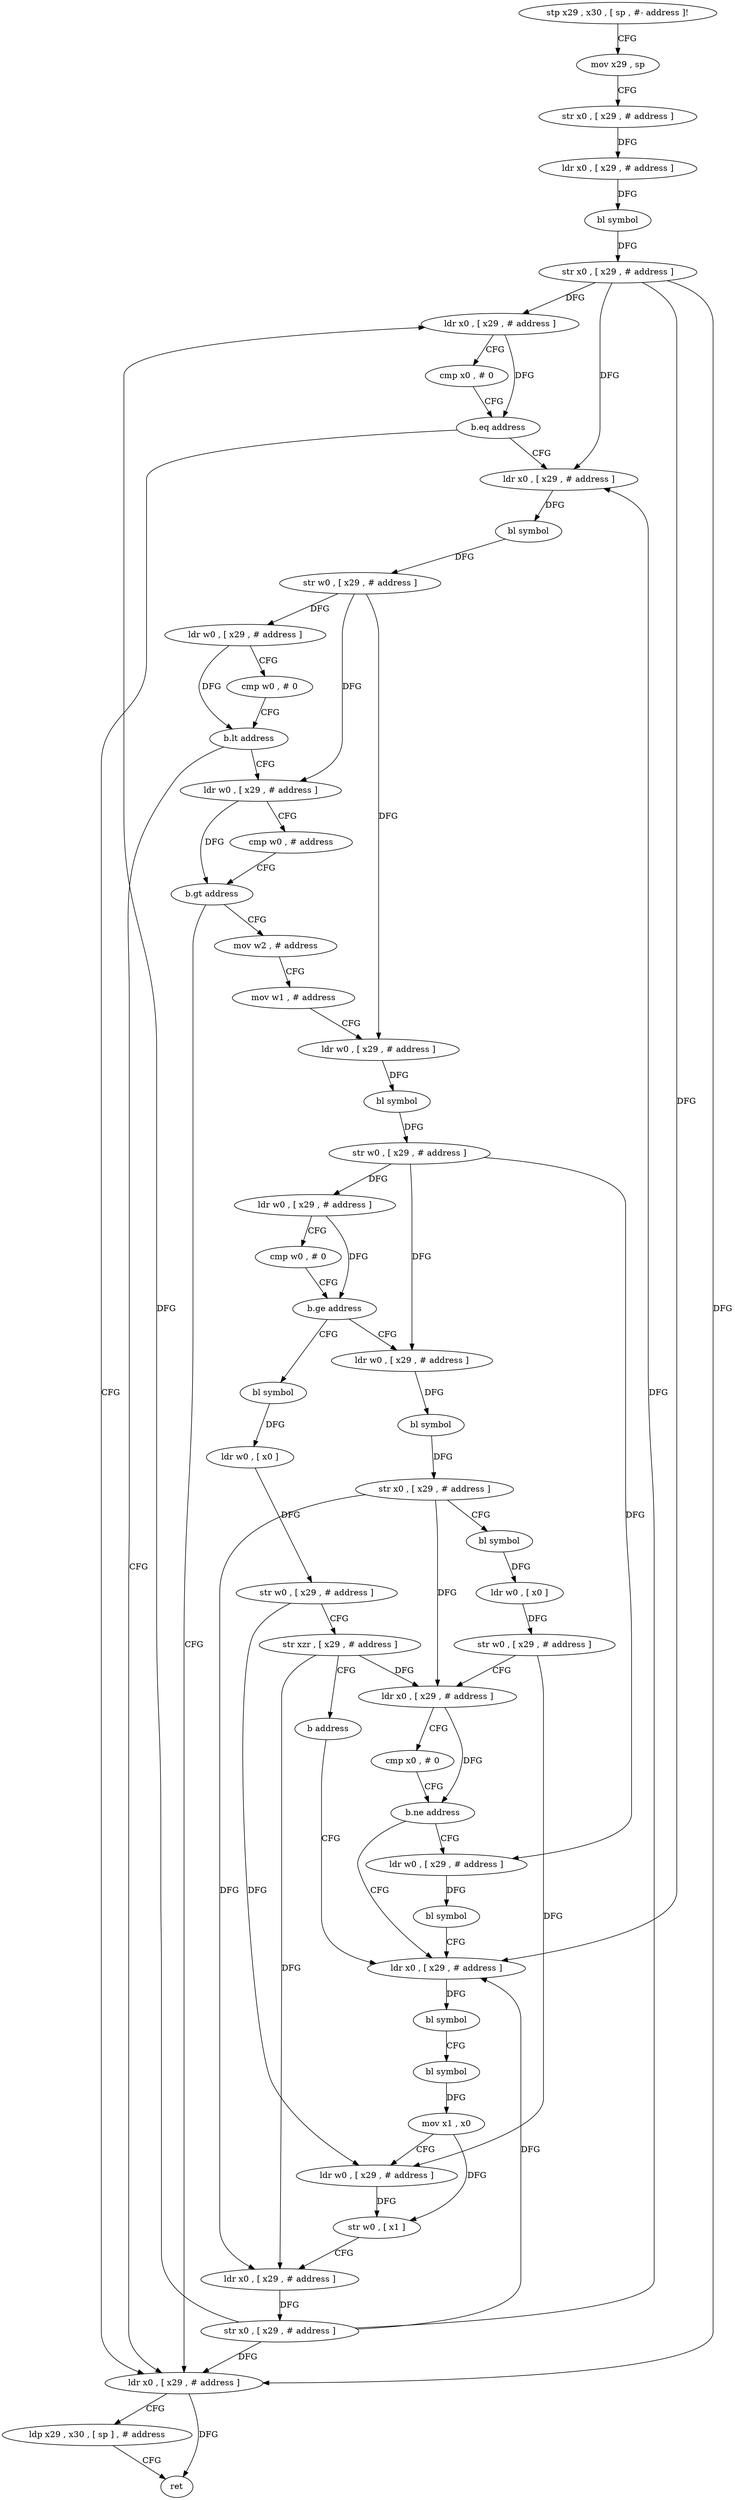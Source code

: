 digraph "func" {
"4299664" [label = "stp x29 , x30 , [ sp , #- address ]!" ]
"4299668" [label = "mov x29 , sp" ]
"4299672" [label = "str x0 , [ x29 , # address ]" ]
"4299676" [label = "ldr x0 , [ x29 , # address ]" ]
"4299680" [label = "bl symbol" ]
"4299684" [label = "str x0 , [ x29 , # address ]" ]
"4299688" [label = "ldr x0 , [ x29 , # address ]" ]
"4299692" [label = "cmp x0 , # 0" ]
"4299696" [label = "b.eq address" ]
"4299864" [label = "ldr x0 , [ x29 , # address ]" ]
"4299700" [label = "ldr x0 , [ x29 , # address ]" ]
"4299868" [label = "ldp x29 , x30 , [ sp ] , # address" ]
"4299872" [label = "ret" ]
"4299704" [label = "bl symbol" ]
"4299708" [label = "str w0 , [ x29 , # address ]" ]
"4299712" [label = "ldr w0 , [ x29 , # address ]" ]
"4299716" [label = "cmp w0 , # 0" ]
"4299720" [label = "b.lt address" ]
"4299724" [label = "ldr w0 , [ x29 , # address ]" ]
"4299728" [label = "cmp w0 , # address" ]
"4299732" [label = "b.gt address" ]
"4299736" [label = "mov w2 , # address" ]
"4299740" [label = "mov w1 , # address" ]
"4299744" [label = "ldr w0 , [ x29 , # address ]" ]
"4299748" [label = "bl symbol" ]
"4299752" [label = "str w0 , [ x29 , # address ]" ]
"4299756" [label = "ldr w0 , [ x29 , # address ]" ]
"4299760" [label = "cmp w0 , # 0" ]
"4299764" [label = "b.ge address" ]
"4299788" [label = "ldr w0 , [ x29 , # address ]" ]
"4299768" [label = "bl symbol" ]
"4299792" [label = "bl symbol" ]
"4299796" [label = "str x0 , [ x29 , # address ]" ]
"4299800" [label = "bl symbol" ]
"4299804" [label = "ldr w0 , [ x0 ]" ]
"4299808" [label = "str w0 , [ x29 , # address ]" ]
"4299812" [label = "ldr x0 , [ x29 , # address ]" ]
"4299816" [label = "cmp x0 , # 0" ]
"4299820" [label = "b.ne address" ]
"4299832" [label = "ldr x0 , [ x29 , # address ]" ]
"4299824" [label = "ldr w0 , [ x29 , # address ]" ]
"4299772" [label = "ldr w0 , [ x0 ]" ]
"4299776" [label = "str w0 , [ x29 , # address ]" ]
"4299780" [label = "str xzr , [ x29 , # address ]" ]
"4299784" [label = "b address" ]
"4299836" [label = "bl symbol" ]
"4299840" [label = "bl symbol" ]
"4299844" [label = "mov x1 , x0" ]
"4299848" [label = "ldr w0 , [ x29 , # address ]" ]
"4299852" [label = "str w0 , [ x1 ]" ]
"4299856" [label = "ldr x0 , [ x29 , # address ]" ]
"4299860" [label = "str x0 , [ x29 , # address ]" ]
"4299828" [label = "bl symbol" ]
"4299664" -> "4299668" [ label = "CFG" ]
"4299668" -> "4299672" [ label = "CFG" ]
"4299672" -> "4299676" [ label = "DFG" ]
"4299676" -> "4299680" [ label = "DFG" ]
"4299680" -> "4299684" [ label = "DFG" ]
"4299684" -> "4299688" [ label = "DFG" ]
"4299684" -> "4299864" [ label = "DFG" ]
"4299684" -> "4299700" [ label = "DFG" ]
"4299684" -> "4299832" [ label = "DFG" ]
"4299688" -> "4299692" [ label = "CFG" ]
"4299688" -> "4299696" [ label = "DFG" ]
"4299692" -> "4299696" [ label = "CFG" ]
"4299696" -> "4299864" [ label = "CFG" ]
"4299696" -> "4299700" [ label = "CFG" ]
"4299864" -> "4299868" [ label = "CFG" ]
"4299864" -> "4299872" [ label = "DFG" ]
"4299700" -> "4299704" [ label = "DFG" ]
"4299868" -> "4299872" [ label = "CFG" ]
"4299704" -> "4299708" [ label = "DFG" ]
"4299708" -> "4299712" [ label = "DFG" ]
"4299708" -> "4299724" [ label = "DFG" ]
"4299708" -> "4299744" [ label = "DFG" ]
"4299712" -> "4299716" [ label = "CFG" ]
"4299712" -> "4299720" [ label = "DFG" ]
"4299716" -> "4299720" [ label = "CFG" ]
"4299720" -> "4299864" [ label = "CFG" ]
"4299720" -> "4299724" [ label = "CFG" ]
"4299724" -> "4299728" [ label = "CFG" ]
"4299724" -> "4299732" [ label = "DFG" ]
"4299728" -> "4299732" [ label = "CFG" ]
"4299732" -> "4299864" [ label = "CFG" ]
"4299732" -> "4299736" [ label = "CFG" ]
"4299736" -> "4299740" [ label = "CFG" ]
"4299740" -> "4299744" [ label = "CFG" ]
"4299744" -> "4299748" [ label = "DFG" ]
"4299748" -> "4299752" [ label = "DFG" ]
"4299752" -> "4299756" [ label = "DFG" ]
"4299752" -> "4299788" [ label = "DFG" ]
"4299752" -> "4299824" [ label = "DFG" ]
"4299756" -> "4299760" [ label = "CFG" ]
"4299756" -> "4299764" [ label = "DFG" ]
"4299760" -> "4299764" [ label = "CFG" ]
"4299764" -> "4299788" [ label = "CFG" ]
"4299764" -> "4299768" [ label = "CFG" ]
"4299788" -> "4299792" [ label = "DFG" ]
"4299768" -> "4299772" [ label = "DFG" ]
"4299792" -> "4299796" [ label = "DFG" ]
"4299796" -> "4299800" [ label = "CFG" ]
"4299796" -> "4299812" [ label = "DFG" ]
"4299796" -> "4299856" [ label = "DFG" ]
"4299800" -> "4299804" [ label = "DFG" ]
"4299804" -> "4299808" [ label = "DFG" ]
"4299808" -> "4299812" [ label = "CFG" ]
"4299808" -> "4299848" [ label = "DFG" ]
"4299812" -> "4299816" [ label = "CFG" ]
"4299812" -> "4299820" [ label = "DFG" ]
"4299816" -> "4299820" [ label = "CFG" ]
"4299820" -> "4299832" [ label = "CFG" ]
"4299820" -> "4299824" [ label = "CFG" ]
"4299832" -> "4299836" [ label = "DFG" ]
"4299824" -> "4299828" [ label = "DFG" ]
"4299772" -> "4299776" [ label = "DFG" ]
"4299776" -> "4299780" [ label = "CFG" ]
"4299776" -> "4299848" [ label = "DFG" ]
"4299780" -> "4299784" [ label = "CFG" ]
"4299780" -> "4299812" [ label = "DFG" ]
"4299780" -> "4299856" [ label = "DFG" ]
"4299784" -> "4299832" [ label = "CFG" ]
"4299836" -> "4299840" [ label = "CFG" ]
"4299840" -> "4299844" [ label = "DFG" ]
"4299844" -> "4299848" [ label = "CFG" ]
"4299844" -> "4299852" [ label = "DFG" ]
"4299848" -> "4299852" [ label = "DFG" ]
"4299852" -> "4299856" [ label = "CFG" ]
"4299856" -> "4299860" [ label = "DFG" ]
"4299860" -> "4299864" [ label = "DFG" ]
"4299860" -> "4299688" [ label = "DFG" ]
"4299860" -> "4299700" [ label = "DFG" ]
"4299860" -> "4299832" [ label = "DFG" ]
"4299828" -> "4299832" [ label = "CFG" ]
}

